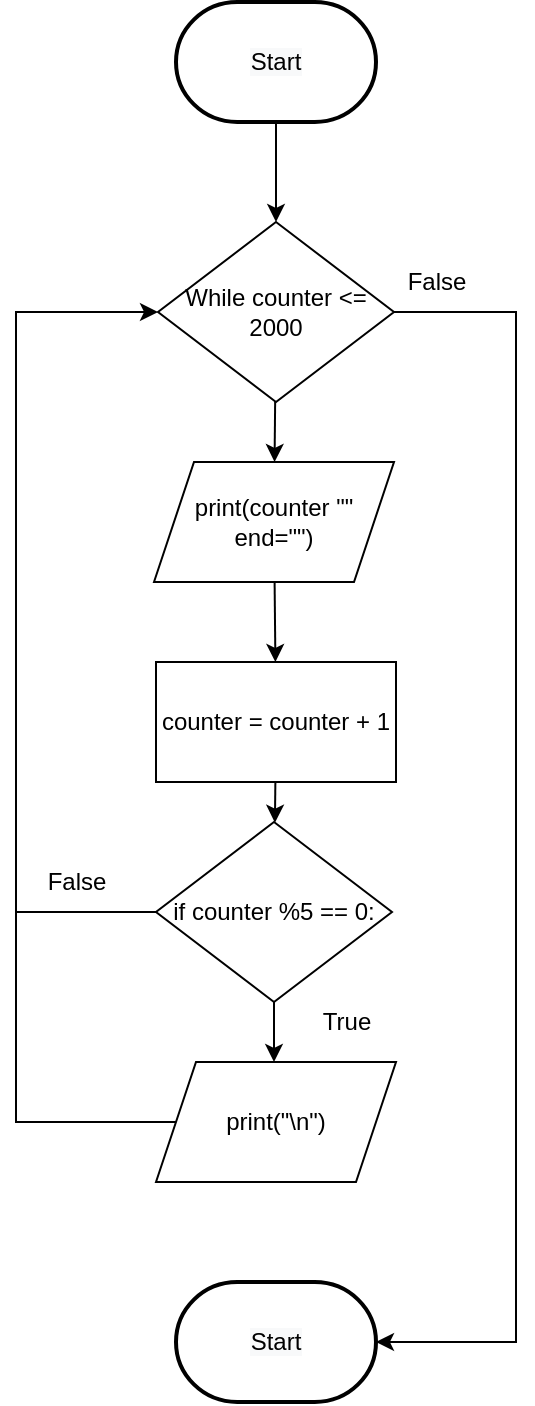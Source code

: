 <mxfile>
    <diagram id="pBK1guH4bu_zmOCUXD5L" name="Top Down">
        <mxGraphModel dx="475" dy="449" grid="1" gridSize="10" guides="1" tooltips="1" connect="1" arrows="1" fold="1" page="1" pageScale="1" pageWidth="827" pageHeight="1169" math="0" shadow="0">
            <root>
                <mxCell id="0"/>
                <mxCell id="1" parent="0"/>
                <mxCell id="7" style="edgeStyle=none;html=1;" parent="1" source="2" edge="1">
                    <mxGeometry relative="1" as="geometry">
                        <mxPoint x="420" y="150" as="targetPoint"/>
                    </mxGeometry>
                </mxCell>
                <mxCell id="2" value="&lt;span style=&quot;color: rgb(0, 0, 0); font-family: helvetica; font-size: 12px; font-style: normal; font-weight: 400; letter-spacing: normal; text-align: center; text-indent: 0px; text-transform: none; word-spacing: 0px; background-color: rgb(248, 249, 250); display: inline; float: none;&quot;&gt;Start&lt;/span&gt;" style="strokeWidth=2;html=1;shape=mxgraph.flowchart.terminator;whiteSpace=wrap;" parent="1" vertex="1">
                    <mxGeometry x="370" y="40" width="100" height="60" as="geometry"/>
                </mxCell>
                <mxCell id="70" style="edgeStyle=none;html=1;" edge="1" parent="1" source="12" target="71">
                    <mxGeometry relative="1" as="geometry">
                        <mxPoint x="420" y="290" as="targetPoint"/>
                    </mxGeometry>
                </mxCell>
                <mxCell id="83" style="edgeStyle=elbowEdgeStyle;rounded=0;html=1;entryX=1;entryY=0.5;entryDx=0;entryDy=0;entryPerimeter=0;" edge="1" parent="1" source="12" target="84">
                    <mxGeometry relative="1" as="geometry">
                        <mxPoint x="580" y="713.2" as="targetPoint"/>
                        <Array as="points">
                            <mxPoint x="540" y="479"/>
                        </Array>
                    </mxGeometry>
                </mxCell>
                <mxCell id="12" value="While counter &amp;lt;= 2000" style="rhombus;whiteSpace=wrap;html=1;" parent="1" vertex="1">
                    <mxGeometry x="361" y="150" width="118" height="90" as="geometry"/>
                </mxCell>
                <mxCell id="72" style="edgeStyle=none;html=1;" edge="1" parent="1" source="71" target="73">
                    <mxGeometry relative="1" as="geometry">
                        <mxPoint x="419" y="370" as="targetPoint"/>
                    </mxGeometry>
                </mxCell>
                <mxCell id="71" value="print(counter &quot;&quot; end=&quot;&quot;)" style="shape=parallelogram;perimeter=parallelogramPerimeter;whiteSpace=wrap;html=1;fixedSize=1;" vertex="1" parent="1">
                    <mxGeometry x="359" y="270" width="120" height="60" as="geometry"/>
                </mxCell>
                <mxCell id="75" style="edgeStyle=none;html=1;" edge="1" parent="1" source="73" target="74">
                    <mxGeometry relative="1" as="geometry"/>
                </mxCell>
                <mxCell id="73" value="counter = counter + 1" style="rounded=0;whiteSpace=wrap;html=1;" vertex="1" parent="1">
                    <mxGeometry x="360" y="370" width="120" height="60" as="geometry"/>
                </mxCell>
                <mxCell id="76" style="edgeStyle=none;html=1;" edge="1" parent="1" source="74">
                    <mxGeometry relative="1" as="geometry">
                        <mxPoint x="419" y="570" as="targetPoint"/>
                    </mxGeometry>
                </mxCell>
                <mxCell id="74" value="if counter %5 == 0:" style="rhombus;whiteSpace=wrap;html=1;" vertex="1" parent="1">
                    <mxGeometry x="360" y="450" width="118" height="90" as="geometry"/>
                </mxCell>
                <mxCell id="79" style="edgeStyle=elbowEdgeStyle;html=1;entryX=0;entryY=0.5;entryDx=0;entryDy=0;rounded=0;" edge="1" parent="1" source="77" target="12">
                    <mxGeometry relative="1" as="geometry">
                        <Array as="points">
                            <mxPoint x="290" y="470"/>
                        </Array>
                    </mxGeometry>
                </mxCell>
                <mxCell id="77" value="print(&quot;\n&quot;)" style="shape=parallelogram;perimeter=parallelogramPerimeter;whiteSpace=wrap;html=1;fixedSize=1;" vertex="1" parent="1">
                    <mxGeometry x="360" y="570" width="120" height="60" as="geometry"/>
                </mxCell>
                <mxCell id="80" value="" style="endArrow=none;html=1;rounded=0;entryX=0;entryY=0.5;entryDx=0;entryDy=0;" edge="1" parent="1" target="74">
                    <mxGeometry width="50" height="50" relative="1" as="geometry">
                        <mxPoint x="290" y="495" as="sourcePoint"/>
                        <mxPoint x="370" y="360" as="targetPoint"/>
                    </mxGeometry>
                </mxCell>
                <mxCell id="81" value="False" style="text;html=1;align=center;verticalAlign=middle;resizable=0;points=[];autosize=1;strokeColor=none;fillColor=none;" vertex="1" parent="1">
                    <mxGeometry x="295" y="470" width="50" height="20" as="geometry"/>
                </mxCell>
                <mxCell id="82" value="True" style="text;html=1;align=center;verticalAlign=middle;resizable=0;points=[];autosize=1;strokeColor=none;fillColor=none;" vertex="1" parent="1">
                    <mxGeometry x="435" y="540" width="40" height="20" as="geometry"/>
                </mxCell>
                <mxCell id="84" value="&lt;span style=&quot;color: rgb(0, 0, 0); font-family: helvetica; font-size: 12px; font-style: normal; font-weight: 400; letter-spacing: normal; text-align: center; text-indent: 0px; text-transform: none; word-spacing: 0px; background-color: rgb(248, 249, 250); display: inline; float: none;&quot;&gt;Start&lt;/span&gt;" style="strokeWidth=2;html=1;shape=mxgraph.flowchart.terminator;whiteSpace=wrap;" vertex="1" parent="1">
                    <mxGeometry x="370" y="680" width="100" height="60" as="geometry"/>
                </mxCell>
                <mxCell id="85" value="False" style="text;html=1;align=center;verticalAlign=middle;resizable=0;points=[];autosize=1;strokeColor=none;fillColor=none;" vertex="1" parent="1">
                    <mxGeometry x="475" y="170" width="50" height="20" as="geometry"/>
                </mxCell>
            </root>
        </mxGraphModel>
    </diagram>
</mxfile>